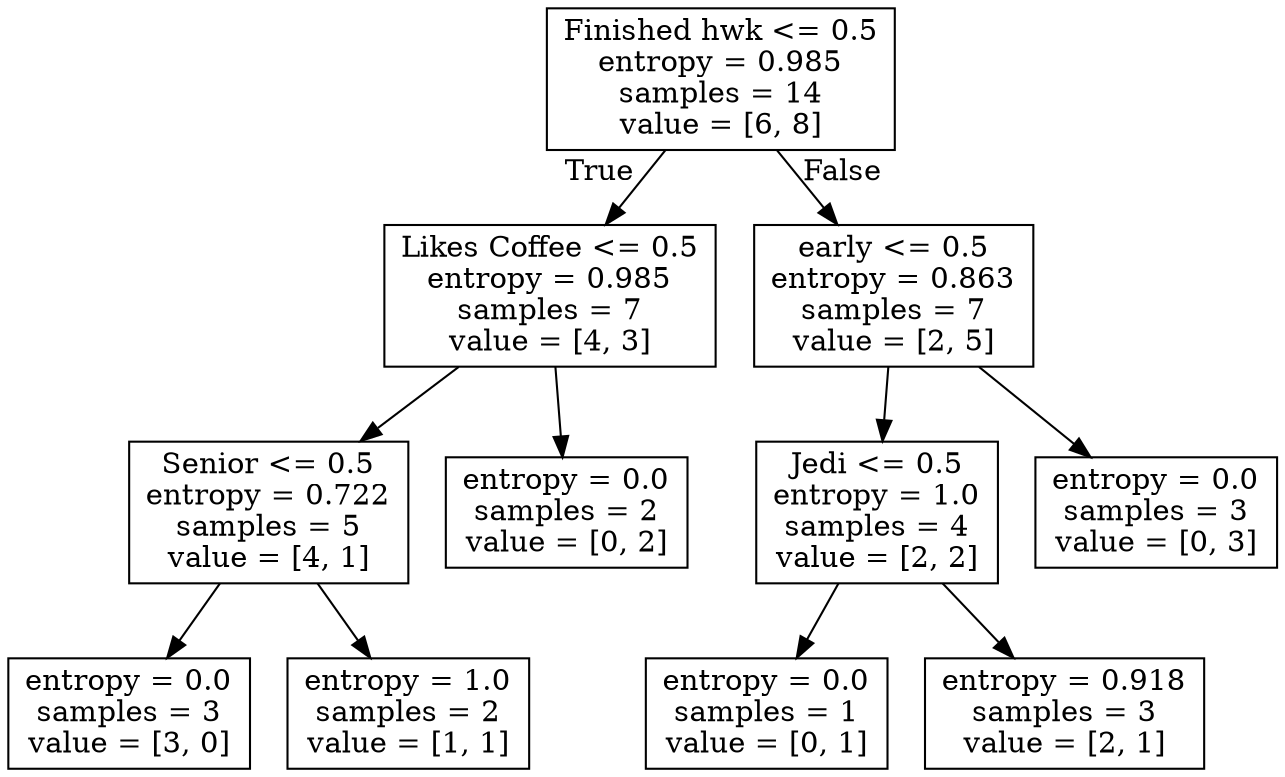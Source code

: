 
digraph Tree {
node [shape=box] ;
0 [label="Finished hwk <= 0.5
entropy = 0.985
samples = 14
value = [6, 8]"] ;
1 [label="Likes Coffee <= 0.5
entropy = 0.985
samples = 7
value = [4, 3]"] ;
0 -> 1 [labeldistance=2.5, labelangle=45, headlabel="True"] ;
2 [label="Senior <= 0.5
entropy = 0.722
samples = 5
value = [4, 1]"] ;
1 -> 2 ;
3 [label="entropy = 0.0
samples = 3
value = [3, 0]"] ;
2 -> 3 ;
4 [label="entropy = 1.0
samples = 2
value = [1, 1]"] ;
2 -> 4 ;
5 [label="entropy = 0.0
samples = 2
value = [0, 2]"] ;
1 -> 5 ;
6 [label="early <= 0.5
entropy = 0.863
samples = 7
value = [2, 5]"] ;
0 -> 6 [labeldistance=2.5, labelangle=-45, headlabel="False"] ;
7 [label="Jedi <= 0.5
entropy = 1.0
samples = 4
value = [2, 2]"] ;
6 -> 7 ;
8 [label="entropy = 0.0
samples = 1
value = [0, 1]"] ;
7 -> 8 ;
9 [label="entropy = 0.918
samples = 3
value = [2, 1]"] ;
7 -> 9 ;
10 [label="entropy = 0.0
samples = 3
value = [0, 3]"] ;
6 -> 10 ;
}

